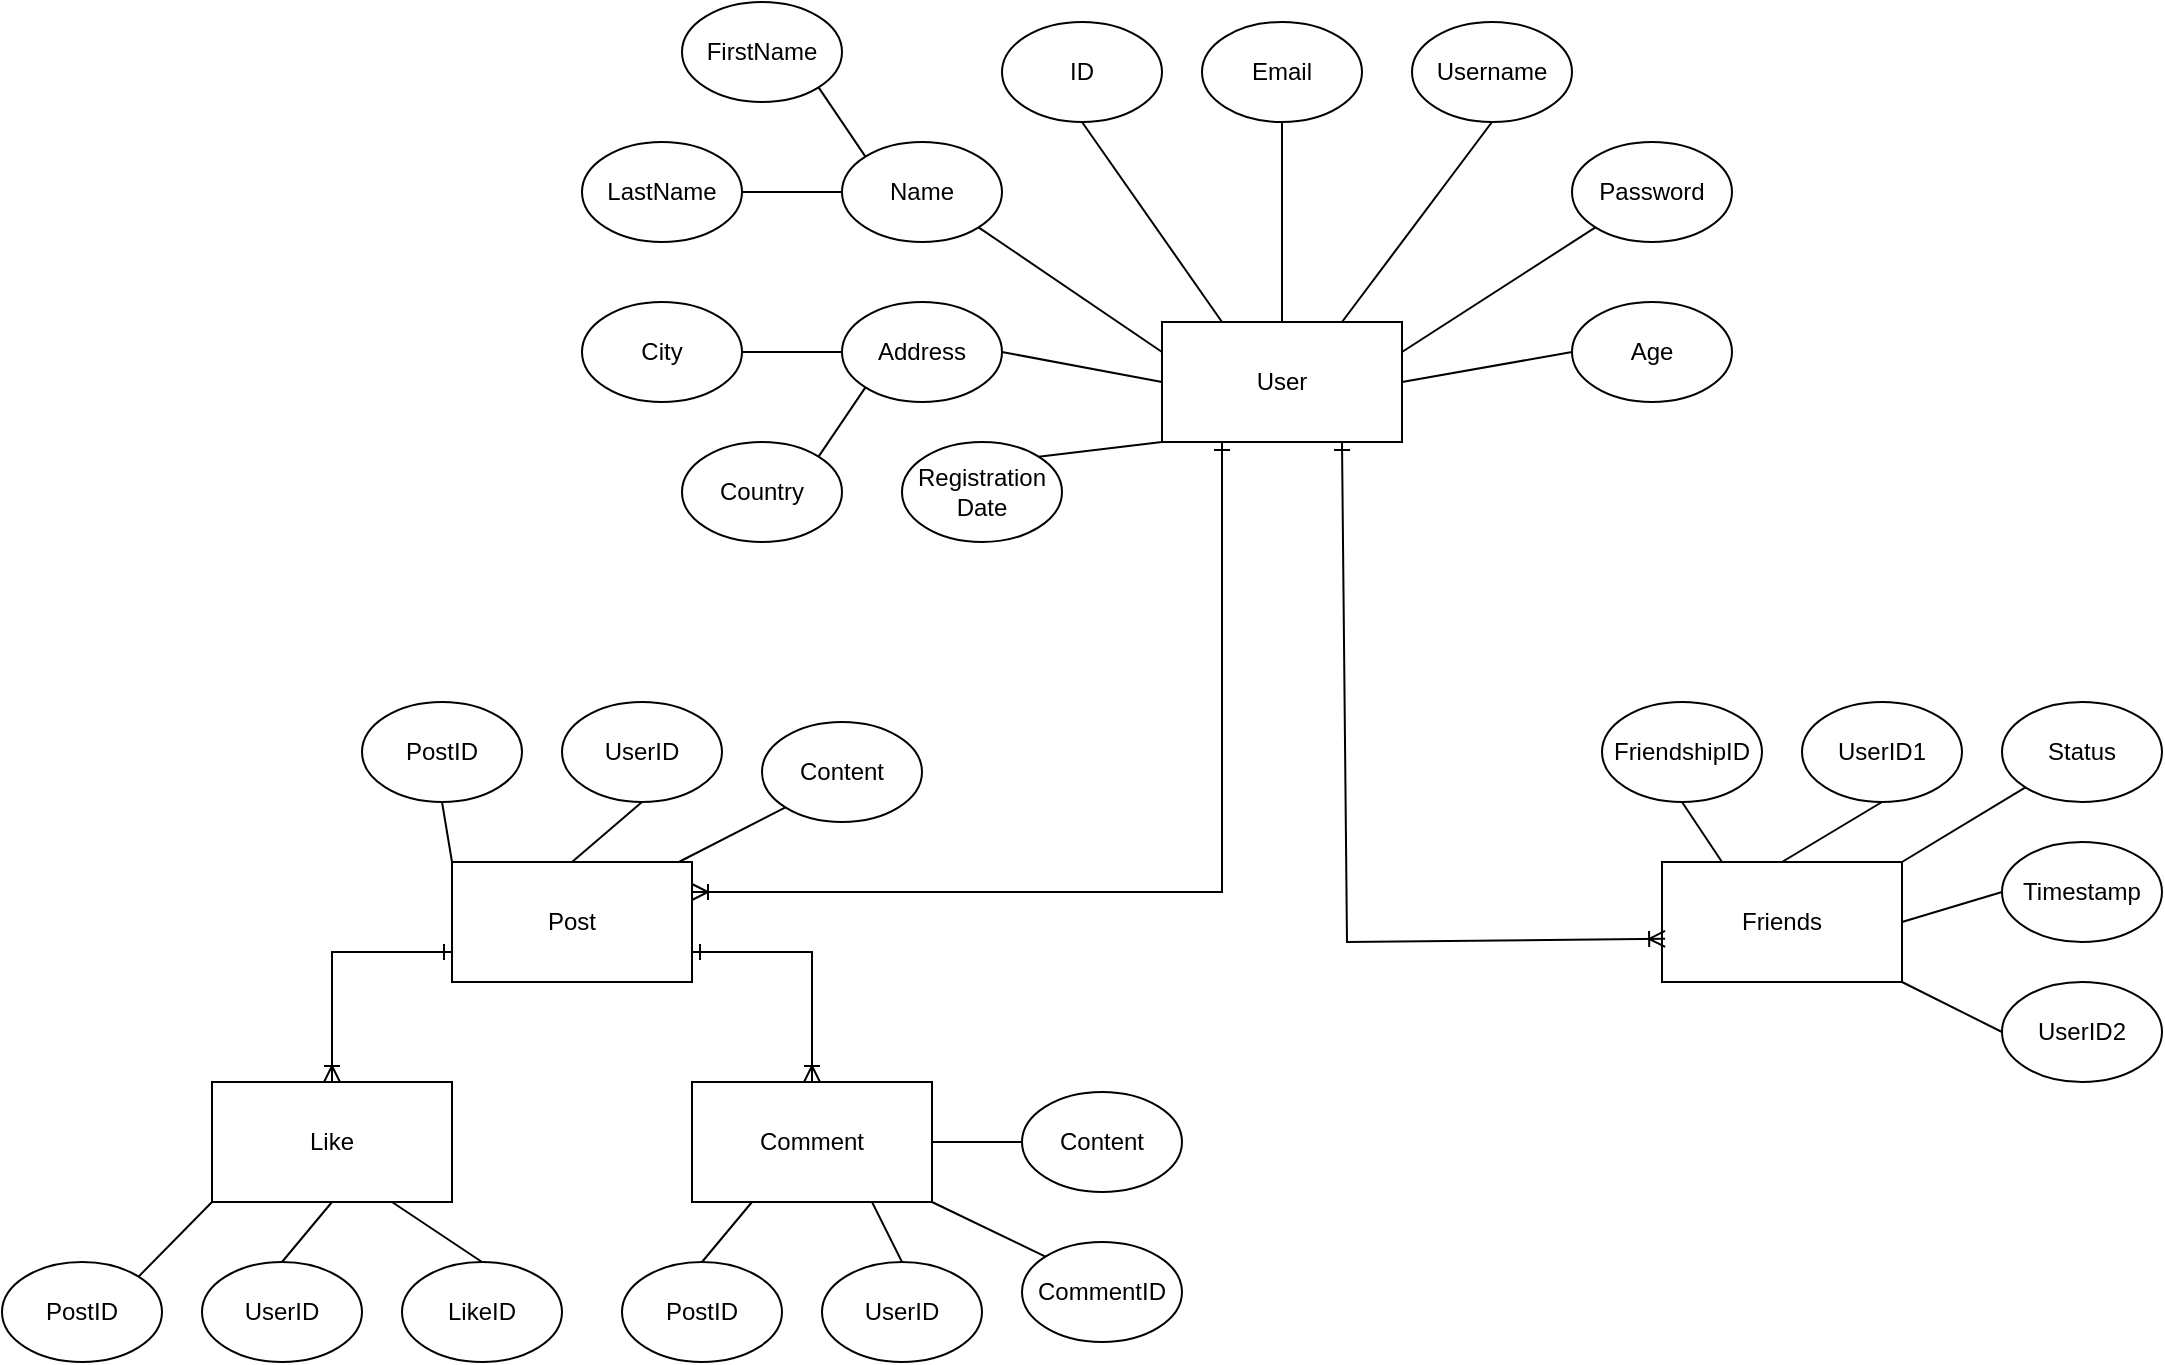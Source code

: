 <mxfile version="21.8.2" type="device">
  <diagram id="R2lEEEUBdFMjLlhIrx00" name="Page-1">
    <mxGraphModel dx="2350" dy="763" grid="1" gridSize="10" guides="1" tooltips="1" connect="1" arrows="1" fold="1" page="1" pageScale="1" pageWidth="850" pageHeight="1100" math="0" shadow="0" extFonts="Permanent Marker^https://fonts.googleapis.com/css?family=Permanent+Marker">
      <root>
        <mxCell id="0" />
        <mxCell id="1" parent="0" />
        <mxCell id="92onyzxcngeXEMsaiNaI-21" value="User" style="rounded=0;whiteSpace=wrap;html=1;" vertex="1" parent="1">
          <mxGeometry x="220" y="280" width="120" height="60" as="geometry" />
        </mxCell>
        <mxCell id="92onyzxcngeXEMsaiNaI-22" value="Age" style="ellipse;whiteSpace=wrap;html=1;" vertex="1" parent="1">
          <mxGeometry x="425" y="270" width="80" height="50" as="geometry" />
        </mxCell>
        <mxCell id="92onyzxcngeXEMsaiNaI-23" value="Password" style="ellipse;whiteSpace=wrap;html=1;" vertex="1" parent="1">
          <mxGeometry x="425" y="190" width="80" height="50" as="geometry" />
        </mxCell>
        <mxCell id="92onyzxcngeXEMsaiNaI-24" value="Name" style="ellipse;whiteSpace=wrap;html=1;" vertex="1" parent="1">
          <mxGeometry x="60" y="190" width="80" height="50" as="geometry" />
        </mxCell>
        <mxCell id="92onyzxcngeXEMsaiNaI-25" value="ID" style="ellipse;whiteSpace=wrap;html=1;" vertex="1" parent="1">
          <mxGeometry x="140" y="130" width="80" height="50" as="geometry" />
        </mxCell>
        <mxCell id="92onyzxcngeXEMsaiNaI-26" value="Email" style="ellipse;whiteSpace=wrap;html=1;" vertex="1" parent="1">
          <mxGeometry x="240" y="130" width="80" height="50" as="geometry" />
        </mxCell>
        <mxCell id="92onyzxcngeXEMsaiNaI-27" value="Address" style="ellipse;whiteSpace=wrap;html=1;" vertex="1" parent="1">
          <mxGeometry x="60" y="270" width="80" height="50" as="geometry" />
        </mxCell>
        <mxCell id="92onyzxcngeXEMsaiNaI-28" value="Username" style="ellipse;whiteSpace=wrap;html=1;" vertex="1" parent="1">
          <mxGeometry x="345" y="130" width="80" height="50" as="geometry" />
        </mxCell>
        <mxCell id="92onyzxcngeXEMsaiNaI-29" value="" style="endArrow=none;html=1;rounded=0;exitX=0;exitY=0.5;exitDx=0;exitDy=0;entryX=1;entryY=0.5;entryDx=0;entryDy=0;" edge="1" parent="1" source="92onyzxcngeXEMsaiNaI-21" target="92onyzxcngeXEMsaiNaI-27">
          <mxGeometry width="50" height="50" relative="1" as="geometry">
            <mxPoint x="420" y="270" as="sourcePoint" />
            <mxPoint x="470" y="220" as="targetPoint" />
          </mxGeometry>
        </mxCell>
        <mxCell id="92onyzxcngeXEMsaiNaI-30" value="" style="endArrow=none;html=1;rounded=0;exitX=0;exitY=0.25;exitDx=0;exitDy=0;entryX=1;entryY=1;entryDx=0;entryDy=0;" edge="1" parent="1" source="92onyzxcngeXEMsaiNaI-21" target="92onyzxcngeXEMsaiNaI-24">
          <mxGeometry width="50" height="50" relative="1" as="geometry">
            <mxPoint x="420" y="270" as="sourcePoint" />
            <mxPoint x="470" y="220" as="targetPoint" />
          </mxGeometry>
        </mxCell>
        <mxCell id="92onyzxcngeXEMsaiNaI-31" value="" style="endArrow=none;html=1;rounded=0;exitX=1;exitY=0.5;exitDx=0;exitDy=0;entryX=0;entryY=0.5;entryDx=0;entryDy=0;" edge="1" parent="1" source="92onyzxcngeXEMsaiNaI-21" target="92onyzxcngeXEMsaiNaI-22">
          <mxGeometry width="50" height="50" relative="1" as="geometry">
            <mxPoint x="420" y="270" as="sourcePoint" />
            <mxPoint x="470" y="220" as="targetPoint" />
          </mxGeometry>
        </mxCell>
        <mxCell id="92onyzxcngeXEMsaiNaI-32" value="" style="endArrow=none;html=1;rounded=0;exitX=1;exitY=0.25;exitDx=0;exitDy=0;entryX=0;entryY=1;entryDx=0;entryDy=0;" edge="1" parent="1" source="92onyzxcngeXEMsaiNaI-21" target="92onyzxcngeXEMsaiNaI-23">
          <mxGeometry width="50" height="50" relative="1" as="geometry">
            <mxPoint x="420" y="270" as="sourcePoint" />
            <mxPoint x="470" y="220" as="targetPoint" />
          </mxGeometry>
        </mxCell>
        <mxCell id="92onyzxcngeXEMsaiNaI-33" value="" style="endArrow=none;html=1;rounded=0;exitX=0.75;exitY=0;exitDx=0;exitDy=0;entryX=0.5;entryY=1;entryDx=0;entryDy=0;" edge="1" parent="1" source="92onyzxcngeXEMsaiNaI-21" target="92onyzxcngeXEMsaiNaI-28">
          <mxGeometry width="50" height="50" relative="1" as="geometry">
            <mxPoint x="420" y="270" as="sourcePoint" />
            <mxPoint x="470" y="220" as="targetPoint" />
          </mxGeometry>
        </mxCell>
        <mxCell id="92onyzxcngeXEMsaiNaI-34" value="" style="endArrow=none;html=1;rounded=0;exitX=0.5;exitY=0;exitDx=0;exitDy=0;entryX=0.5;entryY=1;entryDx=0;entryDy=0;" edge="1" parent="1" source="92onyzxcngeXEMsaiNaI-21" target="92onyzxcngeXEMsaiNaI-26">
          <mxGeometry width="50" height="50" relative="1" as="geometry">
            <mxPoint x="420" y="270" as="sourcePoint" />
            <mxPoint x="470" y="220" as="targetPoint" />
          </mxGeometry>
        </mxCell>
        <mxCell id="92onyzxcngeXEMsaiNaI-35" value="" style="endArrow=none;html=1;rounded=0;exitX=0.25;exitY=0;exitDx=0;exitDy=0;entryX=0.5;entryY=1;entryDx=0;entryDy=0;" edge="1" parent="1" source="92onyzxcngeXEMsaiNaI-21" target="92onyzxcngeXEMsaiNaI-25">
          <mxGeometry width="50" height="50" relative="1" as="geometry">
            <mxPoint x="420" y="270" as="sourcePoint" />
            <mxPoint x="470" y="220" as="targetPoint" />
          </mxGeometry>
        </mxCell>
        <mxCell id="92onyzxcngeXEMsaiNaI-37" value="FirstName" style="ellipse;whiteSpace=wrap;html=1;" vertex="1" parent="1">
          <mxGeometry x="-20" y="120" width="80" height="50" as="geometry" />
        </mxCell>
        <mxCell id="92onyzxcngeXEMsaiNaI-38" value="LastName" style="ellipse;whiteSpace=wrap;html=1;" vertex="1" parent="1">
          <mxGeometry x="-70" y="190" width="80" height="50" as="geometry" />
        </mxCell>
        <mxCell id="92onyzxcngeXEMsaiNaI-40" value="" style="endArrow=none;html=1;rounded=0;exitX=0;exitY=0.5;exitDx=0;exitDy=0;entryX=1;entryY=0.5;entryDx=0;entryDy=0;" edge="1" parent="1" source="92onyzxcngeXEMsaiNaI-24" target="92onyzxcngeXEMsaiNaI-38">
          <mxGeometry width="50" height="50" relative="1" as="geometry">
            <mxPoint x="420" y="270" as="sourcePoint" />
            <mxPoint x="470" y="220" as="targetPoint" />
          </mxGeometry>
        </mxCell>
        <mxCell id="92onyzxcngeXEMsaiNaI-41" value="" style="endArrow=none;html=1;rounded=0;exitX=0;exitY=0;exitDx=0;exitDy=0;entryX=1;entryY=1;entryDx=0;entryDy=0;" edge="1" parent="1" source="92onyzxcngeXEMsaiNaI-24" target="92onyzxcngeXEMsaiNaI-37">
          <mxGeometry width="50" height="50" relative="1" as="geometry">
            <mxPoint x="70" y="225" as="sourcePoint" />
            <mxPoint x="20" y="225" as="targetPoint" />
          </mxGeometry>
        </mxCell>
        <mxCell id="92onyzxcngeXEMsaiNaI-42" value="City" style="ellipse;whiteSpace=wrap;html=1;" vertex="1" parent="1">
          <mxGeometry x="-70" y="270" width="80" height="50" as="geometry" />
        </mxCell>
        <mxCell id="92onyzxcngeXEMsaiNaI-43" value="Country" style="ellipse;whiteSpace=wrap;html=1;" vertex="1" parent="1">
          <mxGeometry x="-20" y="340" width="80" height="50" as="geometry" />
        </mxCell>
        <mxCell id="92onyzxcngeXEMsaiNaI-45" value="" style="endArrow=none;html=1;rounded=0;exitX=0;exitY=1;exitDx=0;exitDy=0;entryX=1;entryY=0;entryDx=0;entryDy=0;" edge="1" parent="1" source="92onyzxcngeXEMsaiNaI-27" target="92onyzxcngeXEMsaiNaI-43">
          <mxGeometry width="50" height="50" relative="1" as="geometry">
            <mxPoint x="420" y="370" as="sourcePoint" />
            <mxPoint x="470" y="320" as="targetPoint" />
          </mxGeometry>
        </mxCell>
        <mxCell id="92onyzxcngeXEMsaiNaI-46" value="" style="endArrow=none;html=1;rounded=0;exitX=0;exitY=0.5;exitDx=0;exitDy=0;entryX=1;entryY=0.5;entryDx=0;entryDy=0;" edge="1" parent="1" source="92onyzxcngeXEMsaiNaI-27" target="92onyzxcngeXEMsaiNaI-42">
          <mxGeometry width="50" height="50" relative="1" as="geometry">
            <mxPoint x="420" y="370" as="sourcePoint" />
            <mxPoint x="470" y="320" as="targetPoint" />
          </mxGeometry>
        </mxCell>
        <mxCell id="92onyzxcngeXEMsaiNaI-47" value="Friends" style="rounded=0;whiteSpace=wrap;html=1;" vertex="1" parent="1">
          <mxGeometry x="470" y="550" width="120" height="60" as="geometry" />
        </mxCell>
        <mxCell id="92onyzxcngeXEMsaiNaI-49" value="Registration Date" style="ellipse;whiteSpace=wrap;html=1;" vertex="1" parent="1">
          <mxGeometry x="90" y="340" width="80" height="50" as="geometry" />
        </mxCell>
        <mxCell id="92onyzxcngeXEMsaiNaI-50" value="" style="endArrow=none;html=1;rounded=0;exitX=0;exitY=1;exitDx=0;exitDy=0;entryX=1;entryY=0;entryDx=0;entryDy=0;" edge="1" parent="1" source="92onyzxcngeXEMsaiNaI-21" target="92onyzxcngeXEMsaiNaI-49">
          <mxGeometry width="50" height="50" relative="1" as="geometry">
            <mxPoint x="420" y="350" as="sourcePoint" />
            <mxPoint x="470" y="300" as="targetPoint" />
          </mxGeometry>
        </mxCell>
        <mxCell id="92onyzxcngeXEMsaiNaI-51" value="FriendshipID" style="ellipse;whiteSpace=wrap;html=1;" vertex="1" parent="1">
          <mxGeometry x="440" y="470" width="80" height="50" as="geometry" />
        </mxCell>
        <mxCell id="92onyzxcngeXEMsaiNaI-52" value="UserID2" style="ellipse;whiteSpace=wrap;html=1;" vertex="1" parent="1">
          <mxGeometry x="640" y="610" width="80" height="50" as="geometry" />
        </mxCell>
        <mxCell id="92onyzxcngeXEMsaiNaI-53" value="UserID1" style="ellipse;whiteSpace=wrap;html=1;" vertex="1" parent="1">
          <mxGeometry x="540" y="470" width="80" height="50" as="geometry" />
        </mxCell>
        <mxCell id="92onyzxcngeXEMsaiNaI-54" value="Status" style="ellipse;whiteSpace=wrap;html=1;" vertex="1" parent="1">
          <mxGeometry x="640" y="470" width="80" height="50" as="geometry" />
        </mxCell>
        <mxCell id="92onyzxcngeXEMsaiNaI-56" value="Timestamp" style="ellipse;whiteSpace=wrap;html=1;" vertex="1" parent="1">
          <mxGeometry x="640" y="540" width="80" height="50" as="geometry" />
        </mxCell>
        <mxCell id="92onyzxcngeXEMsaiNaI-57" value="" style="endArrow=none;html=1;rounded=0;exitX=0.25;exitY=0;exitDx=0;exitDy=0;entryX=0.5;entryY=1;entryDx=0;entryDy=0;" edge="1" parent="1" source="92onyzxcngeXEMsaiNaI-47" target="92onyzxcngeXEMsaiNaI-51">
          <mxGeometry width="50" height="50" relative="1" as="geometry">
            <mxPoint x="460" y="560" as="sourcePoint" />
            <mxPoint x="510" y="510" as="targetPoint" />
          </mxGeometry>
        </mxCell>
        <mxCell id="92onyzxcngeXEMsaiNaI-58" value="" style="endArrow=none;html=1;rounded=0;exitX=0.5;exitY=0;exitDx=0;exitDy=0;entryX=0.5;entryY=1;entryDx=0;entryDy=0;" edge="1" parent="1" source="92onyzxcngeXEMsaiNaI-47" target="92onyzxcngeXEMsaiNaI-53">
          <mxGeometry width="50" height="50" relative="1" as="geometry">
            <mxPoint x="460" y="560" as="sourcePoint" />
            <mxPoint x="510" y="510" as="targetPoint" />
          </mxGeometry>
        </mxCell>
        <mxCell id="92onyzxcngeXEMsaiNaI-59" value="" style="endArrow=none;html=1;rounded=0;exitX=1;exitY=0;exitDx=0;exitDy=0;entryX=0;entryY=1;entryDx=0;entryDy=0;" edge="1" parent="1" source="92onyzxcngeXEMsaiNaI-47" target="92onyzxcngeXEMsaiNaI-54">
          <mxGeometry width="50" height="50" relative="1" as="geometry">
            <mxPoint x="460" y="560" as="sourcePoint" />
            <mxPoint x="510" y="510" as="targetPoint" />
          </mxGeometry>
        </mxCell>
        <mxCell id="92onyzxcngeXEMsaiNaI-60" value="" style="endArrow=none;html=1;rounded=0;exitX=1;exitY=0.5;exitDx=0;exitDy=0;entryX=0;entryY=0.5;entryDx=0;entryDy=0;" edge="1" parent="1" source="92onyzxcngeXEMsaiNaI-47" target="92onyzxcngeXEMsaiNaI-56">
          <mxGeometry width="50" height="50" relative="1" as="geometry">
            <mxPoint x="460" y="560" as="sourcePoint" />
            <mxPoint x="510" y="510" as="targetPoint" />
          </mxGeometry>
        </mxCell>
        <mxCell id="92onyzxcngeXEMsaiNaI-61" value="" style="endArrow=none;html=1;rounded=0;exitX=1;exitY=1;exitDx=0;exitDy=0;entryX=0;entryY=0.5;entryDx=0;entryDy=0;" edge="1" parent="1" source="92onyzxcngeXEMsaiNaI-47" target="92onyzxcngeXEMsaiNaI-52">
          <mxGeometry width="50" height="50" relative="1" as="geometry">
            <mxPoint x="460" y="560" as="sourcePoint" />
            <mxPoint x="510" y="510" as="targetPoint" />
          </mxGeometry>
        </mxCell>
        <mxCell id="92onyzxcngeXEMsaiNaI-64" value="Post" style="rounded=0;whiteSpace=wrap;html=1;" vertex="1" parent="1">
          <mxGeometry x="-135" y="550" width="120" height="60" as="geometry" />
        </mxCell>
        <mxCell id="92onyzxcngeXEMsaiNaI-65" value="PostID" style="ellipse;whiteSpace=wrap;html=1;" vertex="1" parent="1">
          <mxGeometry x="-180" y="470" width="80" height="50" as="geometry" />
        </mxCell>
        <mxCell id="92onyzxcngeXEMsaiNaI-67" value="UserID" style="ellipse;whiteSpace=wrap;html=1;" vertex="1" parent="1">
          <mxGeometry x="-80" y="470" width="80" height="50" as="geometry" />
        </mxCell>
        <mxCell id="92onyzxcngeXEMsaiNaI-68" value="Content" style="ellipse;whiteSpace=wrap;html=1;" vertex="1" parent="1">
          <mxGeometry x="20" y="480" width="80" height="50" as="geometry" />
        </mxCell>
        <mxCell id="92onyzxcngeXEMsaiNaI-71" value="" style="endArrow=none;html=1;rounded=0;exitX=0;exitY=0;exitDx=0;exitDy=0;entryX=0.5;entryY=1;entryDx=0;entryDy=0;" edge="1" parent="1" source="92onyzxcngeXEMsaiNaI-64" target="92onyzxcngeXEMsaiNaI-65">
          <mxGeometry width="50" height="50" relative="1" as="geometry">
            <mxPoint x="-150" y="550" as="sourcePoint" />
            <mxPoint x="-100" y="500" as="targetPoint" />
          </mxGeometry>
        </mxCell>
        <mxCell id="92onyzxcngeXEMsaiNaI-72" value="" style="endArrow=none;html=1;rounded=0;exitX=0.5;exitY=0;exitDx=0;exitDy=0;entryX=0.5;entryY=1;entryDx=0;entryDy=0;" edge="1" parent="1" source="92onyzxcngeXEMsaiNaI-64" target="92onyzxcngeXEMsaiNaI-67">
          <mxGeometry width="50" height="50" relative="1" as="geometry">
            <mxPoint x="-120" y="550" as="sourcePoint" />
            <mxPoint x="-70" y="500" as="targetPoint" />
          </mxGeometry>
        </mxCell>
        <mxCell id="92onyzxcngeXEMsaiNaI-73" value="" style="endArrow=none;html=1;rounded=0;exitX=0.945;exitY=0;exitDx=0;exitDy=0;exitPerimeter=0;entryX=0;entryY=1;entryDx=0;entryDy=0;" edge="1" parent="1" source="92onyzxcngeXEMsaiNaI-64" target="92onyzxcngeXEMsaiNaI-68">
          <mxGeometry width="50" height="50" relative="1" as="geometry">
            <mxPoint x="-150" y="550" as="sourcePoint" />
            <mxPoint x="-100" y="500" as="targetPoint" />
          </mxGeometry>
        </mxCell>
        <mxCell id="92onyzxcngeXEMsaiNaI-75" value="" style="endArrow=ERoneToMany;html=1;rounded=0;startArrow=ERone;startFill=0;endFill=0;exitX=1;exitY=0.75;exitDx=0;exitDy=0;entryX=0.5;entryY=0;entryDx=0;entryDy=0;" edge="1" parent="1" source="92onyzxcngeXEMsaiNaI-64" target="92onyzxcngeXEMsaiNaI-76">
          <mxGeometry width="50" height="50" relative="1" as="geometry">
            <mxPoint x="60" y="620" as="sourcePoint" />
            <mxPoint x="110" y="570" as="targetPoint" />
            <Array as="points">
              <mxPoint x="45" y="595" />
            </Array>
          </mxGeometry>
        </mxCell>
        <mxCell id="92onyzxcngeXEMsaiNaI-76" value="Comment" style="rounded=0;whiteSpace=wrap;html=1;" vertex="1" parent="1">
          <mxGeometry x="-15" y="660" width="120" height="60" as="geometry" />
        </mxCell>
        <mxCell id="92onyzxcngeXEMsaiNaI-77" value="Like" style="rounded=0;whiteSpace=wrap;html=1;" vertex="1" parent="1">
          <mxGeometry x="-255" y="660" width="120" height="60" as="geometry" />
        </mxCell>
        <mxCell id="92onyzxcngeXEMsaiNaI-78" value="" style="endArrow=ERoneToMany;html=1;rounded=0;startArrow=ERone;startFill=0;endFill=0;exitX=0;exitY=0.75;exitDx=0;exitDy=0;entryX=0.5;entryY=0;entryDx=0;entryDy=0;" edge="1" parent="1" source="92onyzxcngeXEMsaiNaI-64" target="92onyzxcngeXEMsaiNaI-77">
          <mxGeometry width="50" height="50" relative="1" as="geometry">
            <mxPoint x="-200" y="640" as="sourcePoint" />
            <mxPoint x="-150" y="590" as="targetPoint" />
            <Array as="points">
              <mxPoint x="-195" y="595" />
            </Array>
          </mxGeometry>
        </mxCell>
        <mxCell id="92onyzxcngeXEMsaiNaI-81" value="PostID" style="ellipse;whiteSpace=wrap;html=1;" vertex="1" parent="1">
          <mxGeometry x="-360" y="750" width="80" height="50" as="geometry" />
        </mxCell>
        <mxCell id="92onyzxcngeXEMsaiNaI-82" value="UserID" style="ellipse;whiteSpace=wrap;html=1;" vertex="1" parent="1">
          <mxGeometry x="-260" y="750" width="80" height="50" as="geometry" />
        </mxCell>
        <mxCell id="92onyzxcngeXEMsaiNaI-83" value="LikeID" style="ellipse;whiteSpace=wrap;html=1;" vertex="1" parent="1">
          <mxGeometry x="-160" y="750" width="80" height="50" as="geometry" />
        </mxCell>
        <mxCell id="92onyzxcngeXEMsaiNaI-84" value="PostID" style="ellipse;whiteSpace=wrap;html=1;" vertex="1" parent="1">
          <mxGeometry x="-50" y="750" width="80" height="50" as="geometry" />
        </mxCell>
        <mxCell id="92onyzxcngeXEMsaiNaI-85" value="UserID" style="ellipse;whiteSpace=wrap;html=1;" vertex="1" parent="1">
          <mxGeometry x="50" y="750" width="80" height="50" as="geometry" />
        </mxCell>
        <mxCell id="92onyzxcngeXEMsaiNaI-86" value="CommentID" style="ellipse;whiteSpace=wrap;html=1;" vertex="1" parent="1">
          <mxGeometry x="150" y="740" width="80" height="50" as="geometry" />
        </mxCell>
        <mxCell id="92onyzxcngeXEMsaiNaI-87" value="Content" style="ellipse;whiteSpace=wrap;html=1;" vertex="1" parent="1">
          <mxGeometry x="150" y="665" width="80" height="50" as="geometry" />
        </mxCell>
        <mxCell id="92onyzxcngeXEMsaiNaI-88" value="" style="endArrow=none;html=1;rounded=0;exitX=1;exitY=0.5;exitDx=0;exitDy=0;entryX=0;entryY=0.5;entryDx=0;entryDy=0;" edge="1" parent="1" source="92onyzxcngeXEMsaiNaI-76" target="92onyzxcngeXEMsaiNaI-87">
          <mxGeometry width="50" height="50" relative="1" as="geometry">
            <mxPoint x="-150" y="780" as="sourcePoint" />
            <mxPoint x="-100" y="730" as="targetPoint" />
          </mxGeometry>
        </mxCell>
        <mxCell id="92onyzxcngeXEMsaiNaI-89" value="" style="endArrow=none;html=1;rounded=0;entryX=0.75;entryY=1;entryDx=0;entryDy=0;exitX=0.5;exitY=0;exitDx=0;exitDy=0;" edge="1" parent="1" source="92onyzxcngeXEMsaiNaI-83" target="92onyzxcngeXEMsaiNaI-77">
          <mxGeometry width="50" height="50" relative="1" as="geometry">
            <mxPoint x="-150" y="780" as="sourcePoint" />
            <mxPoint x="-100" y="730" as="targetPoint" />
          </mxGeometry>
        </mxCell>
        <mxCell id="92onyzxcngeXEMsaiNaI-90" value="" style="endArrow=none;html=1;rounded=0;entryX=0.5;entryY=1;entryDx=0;entryDy=0;exitX=0.5;exitY=0;exitDx=0;exitDy=0;" edge="1" parent="1" source="92onyzxcngeXEMsaiNaI-82" target="92onyzxcngeXEMsaiNaI-77">
          <mxGeometry width="50" height="50" relative="1" as="geometry">
            <mxPoint x="-140" y="790" as="sourcePoint" />
            <mxPoint x="-90" y="740" as="targetPoint" />
          </mxGeometry>
        </mxCell>
        <mxCell id="92onyzxcngeXEMsaiNaI-91" value="" style="endArrow=none;html=1;rounded=0;entryX=0;entryY=1;entryDx=0;entryDy=0;exitX=1;exitY=0;exitDx=0;exitDy=0;" edge="1" parent="1" source="92onyzxcngeXEMsaiNaI-81" target="92onyzxcngeXEMsaiNaI-77">
          <mxGeometry width="50" height="50" relative="1" as="geometry">
            <mxPoint x="-130" y="800" as="sourcePoint" />
            <mxPoint x="-80" y="750" as="targetPoint" />
          </mxGeometry>
        </mxCell>
        <mxCell id="92onyzxcngeXEMsaiNaI-94" value="" style="endArrow=none;html=1;rounded=0;entryX=0.25;entryY=1;entryDx=0;entryDy=0;" edge="1" parent="1" target="92onyzxcngeXEMsaiNaI-76">
          <mxGeometry width="50" height="50" relative="1" as="geometry">
            <mxPoint x="-10" y="750" as="sourcePoint" />
            <mxPoint x="-50" y="800" as="targetPoint" />
          </mxGeometry>
        </mxCell>
        <mxCell id="92onyzxcngeXEMsaiNaI-95" value="" style="endArrow=none;html=1;rounded=0;entryX=0.75;entryY=1;entryDx=0;entryDy=0;exitX=0.5;exitY=0;exitDx=0;exitDy=0;" edge="1" parent="1" source="92onyzxcngeXEMsaiNaI-85" target="92onyzxcngeXEMsaiNaI-76">
          <mxGeometry width="50" height="50" relative="1" as="geometry">
            <mxPoint x="-80" y="870" as="sourcePoint" />
            <mxPoint x="-30" y="820" as="targetPoint" />
          </mxGeometry>
        </mxCell>
        <mxCell id="92onyzxcngeXEMsaiNaI-96" value="" style="endArrow=none;html=1;rounded=0;entryX=1;entryY=1;entryDx=0;entryDy=0;exitX=0;exitY=0;exitDx=0;exitDy=0;" edge="1" parent="1" source="92onyzxcngeXEMsaiNaI-86" target="92onyzxcngeXEMsaiNaI-76">
          <mxGeometry width="50" height="50" relative="1" as="geometry">
            <mxPoint x="-80" y="850" as="sourcePoint" />
            <mxPoint x="-30" y="800" as="targetPoint" />
          </mxGeometry>
        </mxCell>
        <mxCell id="92onyzxcngeXEMsaiNaI-97" value="" style="endArrow=ERoneToMany;html=1;rounded=0;startArrow=ERone;startFill=0;endFill=0;exitX=0.25;exitY=1;exitDx=0;exitDy=0;entryX=1;entryY=0.25;entryDx=0;entryDy=0;" edge="1" parent="1" source="92onyzxcngeXEMsaiNaI-21" target="92onyzxcngeXEMsaiNaI-64">
          <mxGeometry width="50" height="50" relative="1" as="geometry">
            <mxPoint x="220" y="485" as="sourcePoint" />
            <mxPoint x="280" y="550" as="targetPoint" />
            <Array as="points">
              <mxPoint x="250" y="565" />
            </Array>
          </mxGeometry>
        </mxCell>
        <mxCell id="92onyzxcngeXEMsaiNaI-98" value="" style="endArrow=ERoneToMany;html=1;rounded=0;startArrow=ERone;startFill=0;endFill=0;exitX=0.75;exitY=1;exitDx=0;exitDy=0;entryX=0.013;entryY=0.64;entryDx=0;entryDy=0;entryPerimeter=0;" edge="1" parent="1" source="92onyzxcngeXEMsaiNaI-21" target="92onyzxcngeXEMsaiNaI-47">
          <mxGeometry width="50" height="50" relative="1" as="geometry">
            <mxPoint x="312.5" y="365" as="sourcePoint" />
            <mxPoint x="47.5" y="590" as="targetPoint" />
            <Array as="points">
              <mxPoint x="312.5" y="590" />
            </Array>
          </mxGeometry>
        </mxCell>
      </root>
    </mxGraphModel>
  </diagram>
</mxfile>

